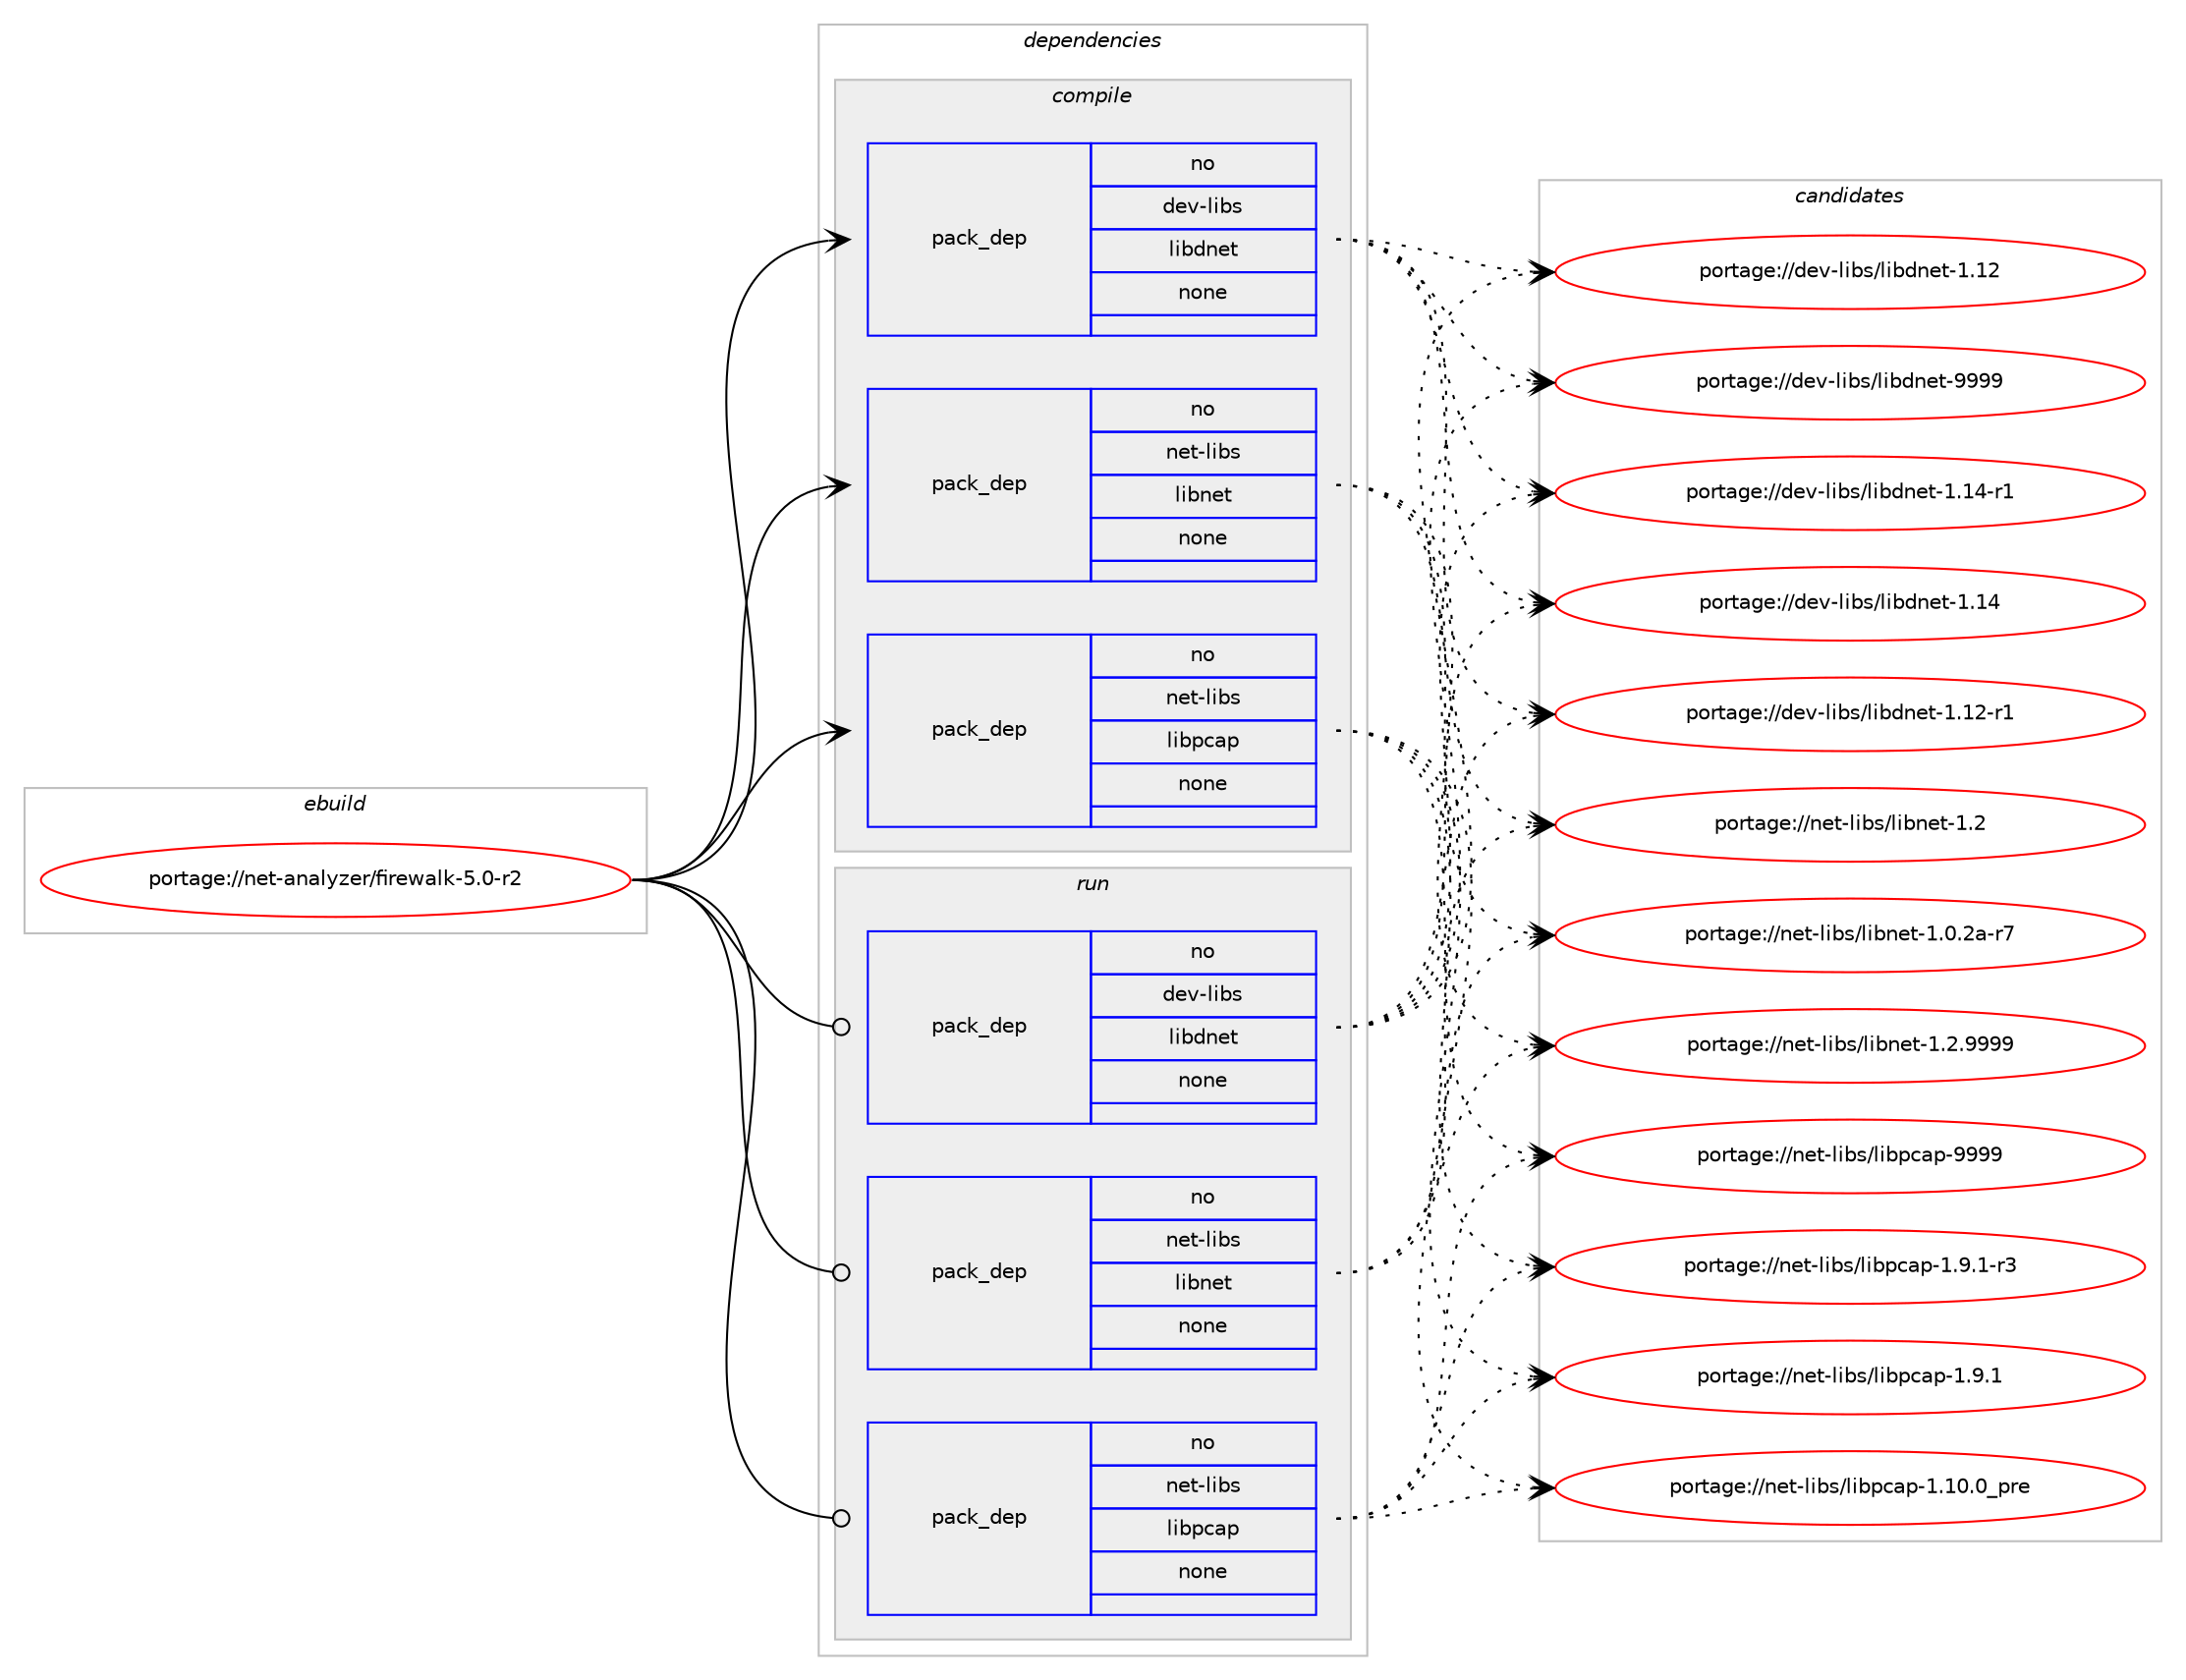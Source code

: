 digraph prolog {

# *************
# Graph options
# *************

newrank=true;
concentrate=true;
compound=true;
graph [rankdir=LR,fontname=Helvetica,fontsize=10,ranksep=1.5];#, ranksep=2.5, nodesep=0.2];
edge  [arrowhead=vee];
node  [fontname=Helvetica,fontsize=10];

# **********
# The ebuild
# **********

subgraph cluster_leftcol {
color=gray;
rank=same;
label=<<i>ebuild</i>>;
id [label="portage://net-analyzer/firewalk-5.0-r2", color=red, width=4, href="../net-analyzer/firewalk-5.0-r2.svg"];
}

# ****************
# The dependencies
# ****************

subgraph cluster_midcol {
color=gray;
label=<<i>dependencies</i>>;
subgraph cluster_compile {
fillcolor="#eeeeee";
style=filled;
label=<<i>compile</i>>;
subgraph pack3496 {
dependency4256 [label=<<TABLE BORDER="0" CELLBORDER="1" CELLSPACING="0" CELLPADDING="4" WIDTH="220"><TR><TD ROWSPAN="6" CELLPADDING="30">pack_dep</TD></TR><TR><TD WIDTH="110">no</TD></TR><TR><TD>dev-libs</TD></TR><TR><TD>libdnet</TD></TR><TR><TD>none</TD></TR><TR><TD></TD></TR></TABLE>>, shape=none, color=blue];
}
id:e -> dependency4256:w [weight=20,style="solid",arrowhead="vee"];
subgraph pack3497 {
dependency4257 [label=<<TABLE BORDER="0" CELLBORDER="1" CELLSPACING="0" CELLPADDING="4" WIDTH="220"><TR><TD ROWSPAN="6" CELLPADDING="30">pack_dep</TD></TR><TR><TD WIDTH="110">no</TD></TR><TR><TD>net-libs</TD></TR><TR><TD>libnet</TD></TR><TR><TD>none</TD></TR><TR><TD></TD></TR></TABLE>>, shape=none, color=blue];
}
id:e -> dependency4257:w [weight=20,style="solid",arrowhead="vee"];
subgraph pack3498 {
dependency4258 [label=<<TABLE BORDER="0" CELLBORDER="1" CELLSPACING="0" CELLPADDING="4" WIDTH="220"><TR><TD ROWSPAN="6" CELLPADDING="30">pack_dep</TD></TR><TR><TD WIDTH="110">no</TD></TR><TR><TD>net-libs</TD></TR><TR><TD>libpcap</TD></TR><TR><TD>none</TD></TR><TR><TD></TD></TR></TABLE>>, shape=none, color=blue];
}
id:e -> dependency4258:w [weight=20,style="solid",arrowhead="vee"];
}
subgraph cluster_compileandrun {
fillcolor="#eeeeee";
style=filled;
label=<<i>compile and run</i>>;
}
subgraph cluster_run {
fillcolor="#eeeeee";
style=filled;
label=<<i>run</i>>;
subgraph pack3499 {
dependency4259 [label=<<TABLE BORDER="0" CELLBORDER="1" CELLSPACING="0" CELLPADDING="4" WIDTH="220"><TR><TD ROWSPAN="6" CELLPADDING="30">pack_dep</TD></TR><TR><TD WIDTH="110">no</TD></TR><TR><TD>dev-libs</TD></TR><TR><TD>libdnet</TD></TR><TR><TD>none</TD></TR><TR><TD></TD></TR></TABLE>>, shape=none, color=blue];
}
id:e -> dependency4259:w [weight=20,style="solid",arrowhead="odot"];
subgraph pack3500 {
dependency4260 [label=<<TABLE BORDER="0" CELLBORDER="1" CELLSPACING="0" CELLPADDING="4" WIDTH="220"><TR><TD ROWSPAN="6" CELLPADDING="30">pack_dep</TD></TR><TR><TD WIDTH="110">no</TD></TR><TR><TD>net-libs</TD></TR><TR><TD>libnet</TD></TR><TR><TD>none</TD></TR><TR><TD></TD></TR></TABLE>>, shape=none, color=blue];
}
id:e -> dependency4260:w [weight=20,style="solid",arrowhead="odot"];
subgraph pack3501 {
dependency4261 [label=<<TABLE BORDER="0" CELLBORDER="1" CELLSPACING="0" CELLPADDING="4" WIDTH="220"><TR><TD ROWSPAN="6" CELLPADDING="30">pack_dep</TD></TR><TR><TD WIDTH="110">no</TD></TR><TR><TD>net-libs</TD></TR><TR><TD>libpcap</TD></TR><TR><TD>none</TD></TR><TR><TD></TD></TR></TABLE>>, shape=none, color=blue];
}
id:e -> dependency4261:w [weight=20,style="solid",arrowhead="odot"];
}
}

# **************
# The candidates
# **************

subgraph cluster_choices {
rank=same;
color=gray;
label=<<i>candidates</i>>;

subgraph choice3496 {
color=black;
nodesep=1;
choice100101118451081059811547108105981001101011164557575757 [label="portage://dev-libs/libdnet-9999", color=red, width=4,href="../dev-libs/libdnet-9999.svg"];
choice1001011184510810598115471081059810011010111645494649524511449 [label="portage://dev-libs/libdnet-1.14-r1", color=red, width=4,href="../dev-libs/libdnet-1.14-r1.svg"];
choice100101118451081059811547108105981001101011164549464952 [label="portage://dev-libs/libdnet-1.14", color=red, width=4,href="../dev-libs/libdnet-1.14.svg"];
choice1001011184510810598115471081059810011010111645494649504511449 [label="portage://dev-libs/libdnet-1.12-r1", color=red, width=4,href="../dev-libs/libdnet-1.12-r1.svg"];
choice100101118451081059811547108105981001101011164549464950 [label="portage://dev-libs/libdnet-1.12", color=red, width=4,href="../dev-libs/libdnet-1.12.svg"];
dependency4256:e -> choice100101118451081059811547108105981001101011164557575757:w [style=dotted,weight="100"];
dependency4256:e -> choice1001011184510810598115471081059810011010111645494649524511449:w [style=dotted,weight="100"];
dependency4256:e -> choice100101118451081059811547108105981001101011164549464952:w [style=dotted,weight="100"];
dependency4256:e -> choice1001011184510810598115471081059810011010111645494649504511449:w [style=dotted,weight="100"];
dependency4256:e -> choice100101118451081059811547108105981001101011164549464950:w [style=dotted,weight="100"];
}
subgraph choice3497 {
color=black;
nodesep=1;
choice11010111645108105981154710810598110101116454946504657575757 [label="portage://net-libs/libnet-1.2.9999", color=red, width=4,href="../net-libs/libnet-1.2.9999.svg"];
choice1101011164510810598115471081059811010111645494650 [label="portage://net-libs/libnet-1.2", color=red, width=4,href="../net-libs/libnet-1.2.svg"];
choice11010111645108105981154710810598110101116454946484650974511455 [label="portage://net-libs/libnet-1.0.2a-r7", color=red, width=4,href="../net-libs/libnet-1.0.2a-r7.svg"];
dependency4257:e -> choice11010111645108105981154710810598110101116454946504657575757:w [style=dotted,weight="100"];
dependency4257:e -> choice1101011164510810598115471081059811010111645494650:w [style=dotted,weight="100"];
dependency4257:e -> choice11010111645108105981154710810598110101116454946484650974511455:w [style=dotted,weight="100"];
}
subgraph choice3498 {
color=black;
nodesep=1;
choice1101011164510810598115471081059811299971124557575757 [label="portage://net-libs/libpcap-9999", color=red, width=4,href="../net-libs/libpcap-9999.svg"];
choice1101011164510810598115471081059811299971124549465746494511451 [label="portage://net-libs/libpcap-1.9.1-r3", color=red, width=4,href="../net-libs/libpcap-1.9.1-r3.svg"];
choice110101116451081059811547108105981129997112454946574649 [label="portage://net-libs/libpcap-1.9.1", color=red, width=4,href="../net-libs/libpcap-1.9.1.svg"];
choice1101011164510810598115471081059811299971124549464948464895112114101 [label="portage://net-libs/libpcap-1.10.0_pre", color=red, width=4,href="../net-libs/libpcap-1.10.0_pre.svg"];
dependency4258:e -> choice1101011164510810598115471081059811299971124557575757:w [style=dotted,weight="100"];
dependency4258:e -> choice1101011164510810598115471081059811299971124549465746494511451:w [style=dotted,weight="100"];
dependency4258:e -> choice110101116451081059811547108105981129997112454946574649:w [style=dotted,weight="100"];
dependency4258:e -> choice1101011164510810598115471081059811299971124549464948464895112114101:w [style=dotted,weight="100"];
}
subgraph choice3499 {
color=black;
nodesep=1;
choice100101118451081059811547108105981001101011164557575757 [label="portage://dev-libs/libdnet-9999", color=red, width=4,href="../dev-libs/libdnet-9999.svg"];
choice1001011184510810598115471081059810011010111645494649524511449 [label="portage://dev-libs/libdnet-1.14-r1", color=red, width=4,href="../dev-libs/libdnet-1.14-r1.svg"];
choice100101118451081059811547108105981001101011164549464952 [label="portage://dev-libs/libdnet-1.14", color=red, width=4,href="../dev-libs/libdnet-1.14.svg"];
choice1001011184510810598115471081059810011010111645494649504511449 [label="portage://dev-libs/libdnet-1.12-r1", color=red, width=4,href="../dev-libs/libdnet-1.12-r1.svg"];
choice100101118451081059811547108105981001101011164549464950 [label="portage://dev-libs/libdnet-1.12", color=red, width=4,href="../dev-libs/libdnet-1.12.svg"];
dependency4259:e -> choice100101118451081059811547108105981001101011164557575757:w [style=dotted,weight="100"];
dependency4259:e -> choice1001011184510810598115471081059810011010111645494649524511449:w [style=dotted,weight="100"];
dependency4259:e -> choice100101118451081059811547108105981001101011164549464952:w [style=dotted,weight="100"];
dependency4259:e -> choice1001011184510810598115471081059810011010111645494649504511449:w [style=dotted,weight="100"];
dependency4259:e -> choice100101118451081059811547108105981001101011164549464950:w [style=dotted,weight="100"];
}
subgraph choice3500 {
color=black;
nodesep=1;
choice11010111645108105981154710810598110101116454946504657575757 [label="portage://net-libs/libnet-1.2.9999", color=red, width=4,href="../net-libs/libnet-1.2.9999.svg"];
choice1101011164510810598115471081059811010111645494650 [label="portage://net-libs/libnet-1.2", color=red, width=4,href="../net-libs/libnet-1.2.svg"];
choice11010111645108105981154710810598110101116454946484650974511455 [label="portage://net-libs/libnet-1.0.2a-r7", color=red, width=4,href="../net-libs/libnet-1.0.2a-r7.svg"];
dependency4260:e -> choice11010111645108105981154710810598110101116454946504657575757:w [style=dotted,weight="100"];
dependency4260:e -> choice1101011164510810598115471081059811010111645494650:w [style=dotted,weight="100"];
dependency4260:e -> choice11010111645108105981154710810598110101116454946484650974511455:w [style=dotted,weight="100"];
}
subgraph choice3501 {
color=black;
nodesep=1;
choice1101011164510810598115471081059811299971124557575757 [label="portage://net-libs/libpcap-9999", color=red, width=4,href="../net-libs/libpcap-9999.svg"];
choice1101011164510810598115471081059811299971124549465746494511451 [label="portage://net-libs/libpcap-1.9.1-r3", color=red, width=4,href="../net-libs/libpcap-1.9.1-r3.svg"];
choice110101116451081059811547108105981129997112454946574649 [label="portage://net-libs/libpcap-1.9.1", color=red, width=4,href="../net-libs/libpcap-1.9.1.svg"];
choice1101011164510810598115471081059811299971124549464948464895112114101 [label="portage://net-libs/libpcap-1.10.0_pre", color=red, width=4,href="../net-libs/libpcap-1.10.0_pre.svg"];
dependency4261:e -> choice1101011164510810598115471081059811299971124557575757:w [style=dotted,weight="100"];
dependency4261:e -> choice1101011164510810598115471081059811299971124549465746494511451:w [style=dotted,weight="100"];
dependency4261:e -> choice110101116451081059811547108105981129997112454946574649:w [style=dotted,weight="100"];
dependency4261:e -> choice1101011164510810598115471081059811299971124549464948464895112114101:w [style=dotted,weight="100"];
}
}

}
